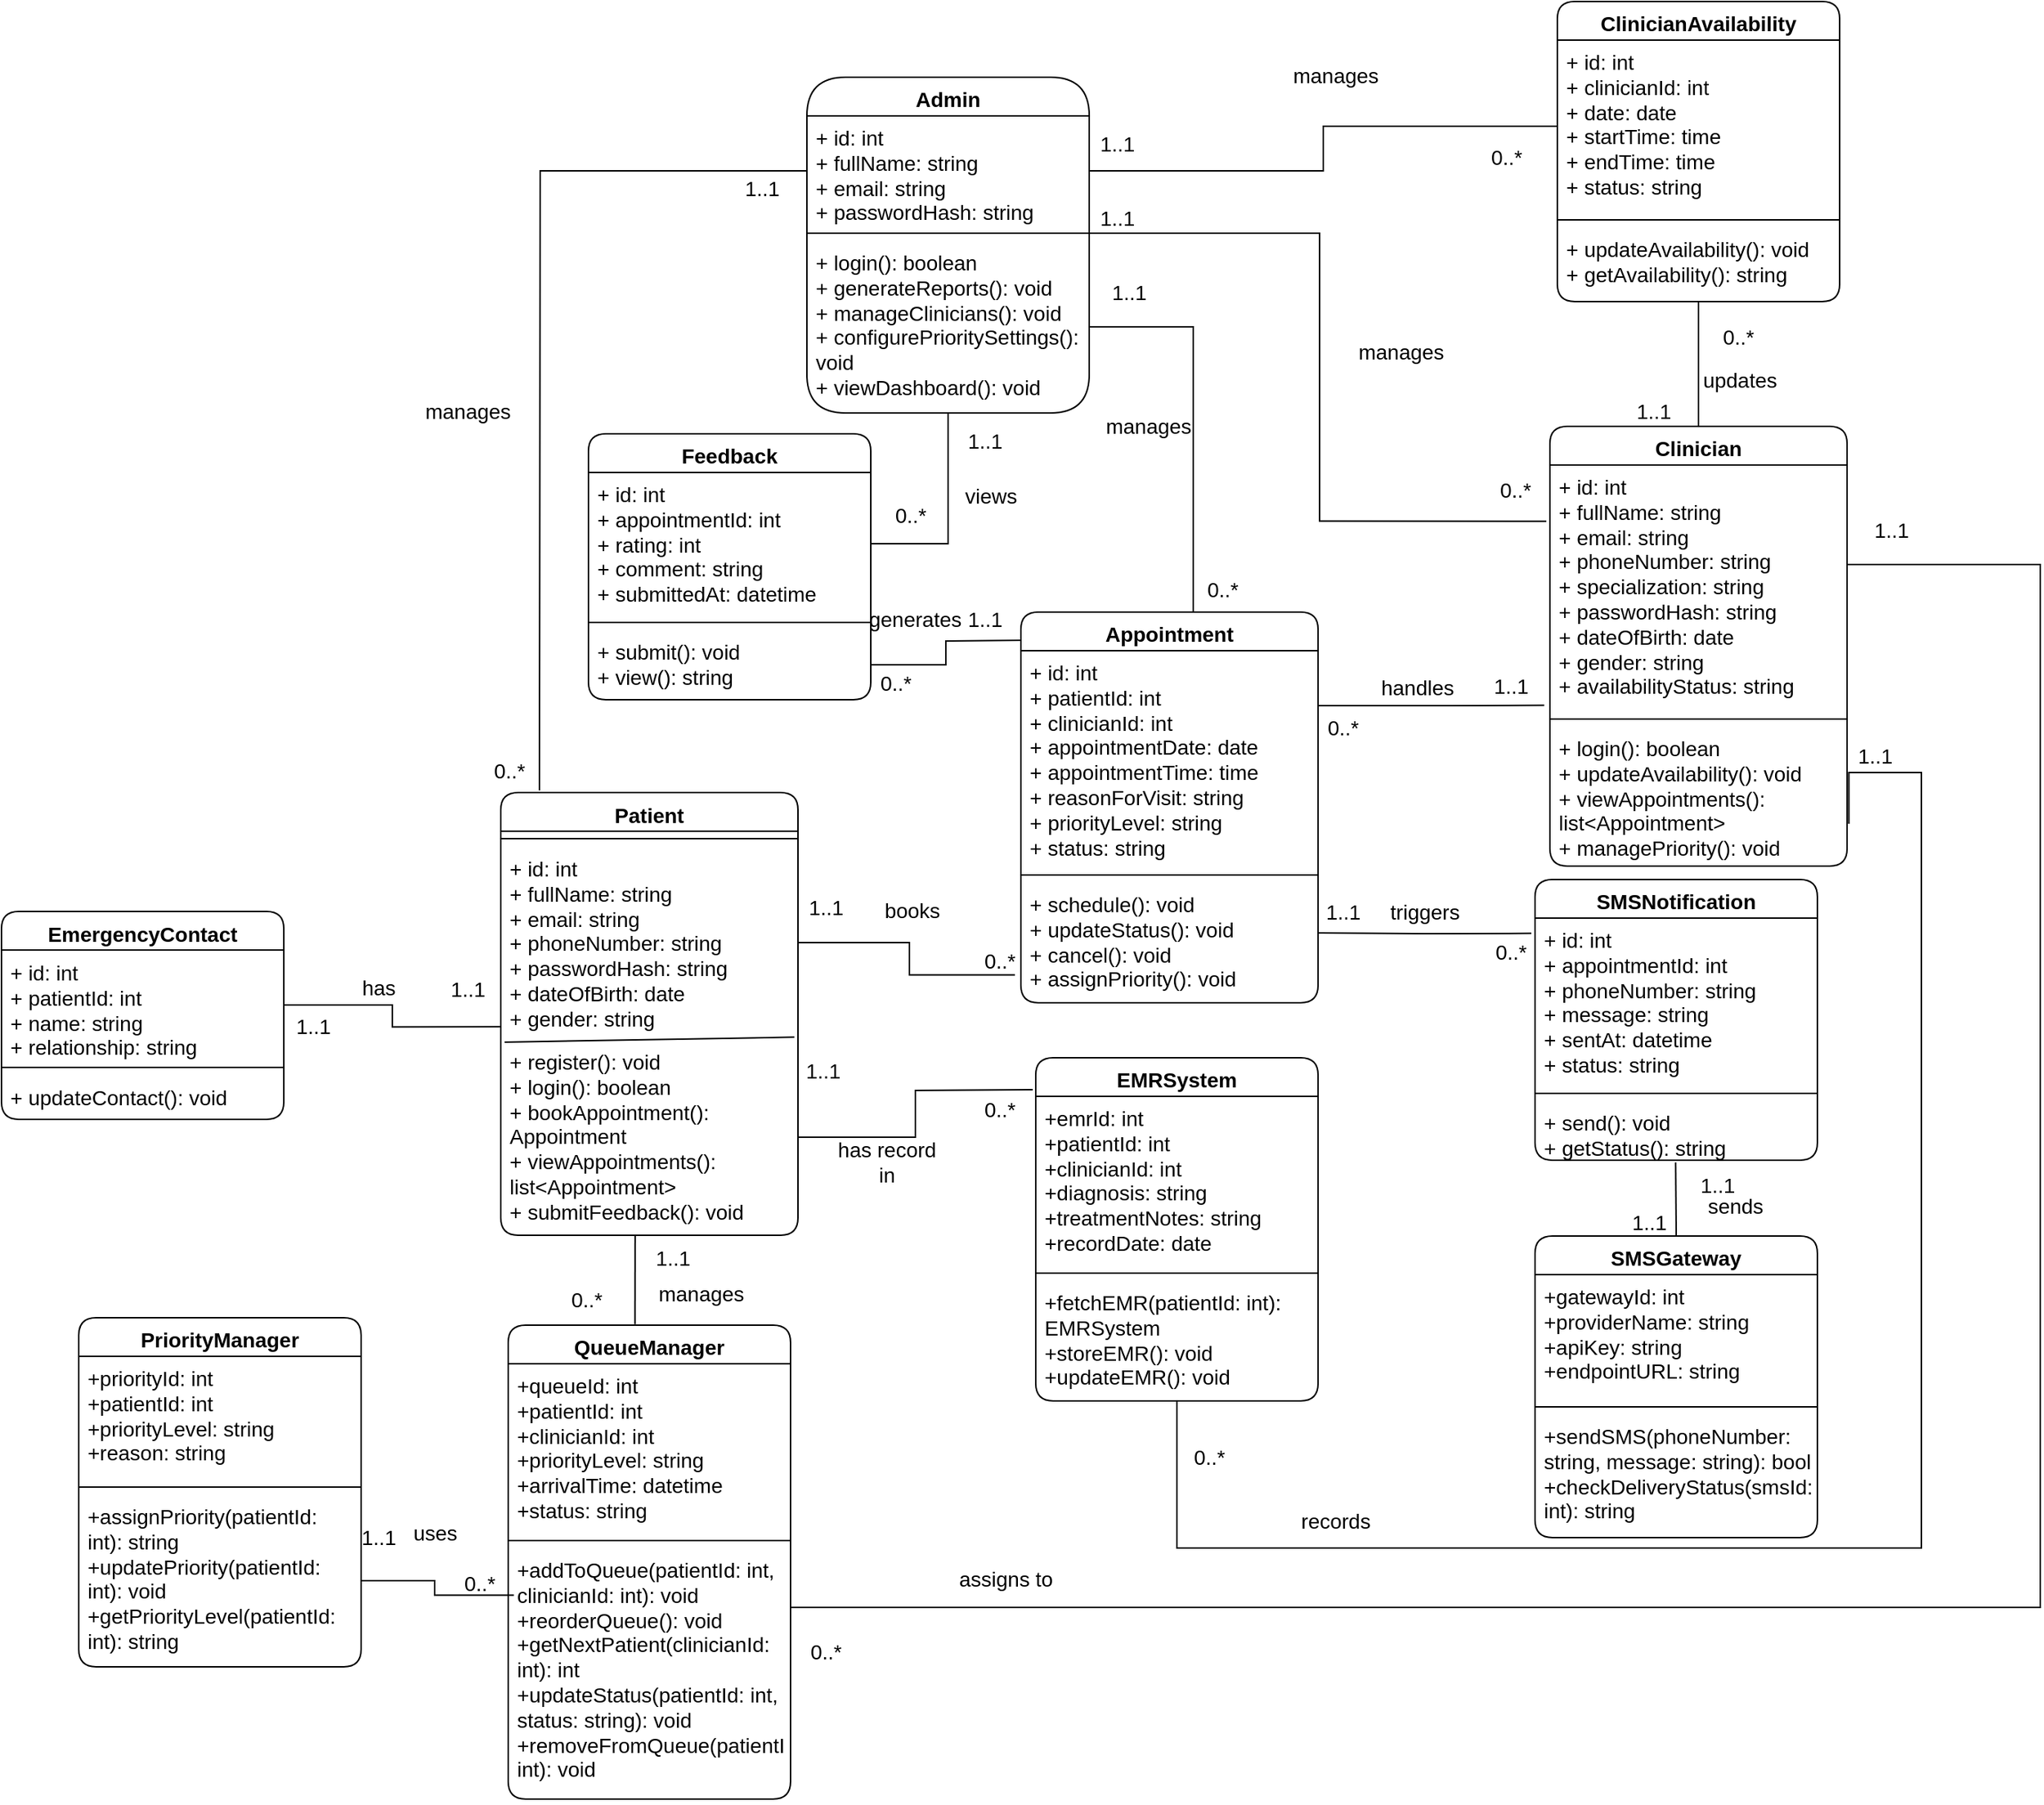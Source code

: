 <mxfile version="27.1.1">
  <diagram name="Page-1" id="0ZiabQJTvz2K3SaQm3QZ">
    <mxGraphModel dx="2594" dy="1195" grid="0" gridSize="10" guides="1" tooltips="1" connect="1" arrows="1" fold="1" page="0" pageScale="1" pageWidth="827" pageHeight="1169" math="0" shadow="0">
      <root>
        <mxCell id="0" />
        <mxCell id="1" parent="0" />
        <mxCell id="jcJibk5GAqYJENKgYw40-9" value="Patient" style="swimlane;fontStyle=1;align=center;verticalAlign=top;childLayout=stackLayout;horizontal=1;startSize=26;horizontalStack=0;resizeParent=1;resizeParentMax=0;resizeLast=0;collapsible=1;marginBottom=0;whiteSpace=wrap;html=1;rounded=1;shadow=0;glass=0;swimlaneLine=1;fontSize=14;" parent="1" vertex="1">
          <mxGeometry x="-36" y="551.5" width="200" height="298" as="geometry" />
        </mxCell>
        <mxCell id="jcJibk5GAqYJENKgYw40-11" value="" style="line;strokeWidth=1;fillColor=none;align=left;verticalAlign=middle;spacingTop=-1;spacingLeft=3;spacingRight=3;rotatable=0;labelPosition=right;points=[];portConstraint=eastwest;strokeColor=inherit;fontSize=14;" parent="jcJibk5GAqYJENKgYw40-9" vertex="1">
          <mxGeometry y="26" width="200" height="10" as="geometry" />
        </mxCell>
        <mxCell id="jcJibk5GAqYJENKgYw40-10" value="&lt;div&gt;+ id: int&lt;/div&gt;&lt;div&gt;+ fullName: string&lt;/div&gt;&lt;div&gt;+ email: string&lt;/div&gt;&lt;div&gt;+ phoneNumber: string&lt;/div&gt;&lt;div&gt;+ passwordHash: string&lt;/div&gt;&lt;div&gt;+ dateOfBirth: date&lt;/div&gt;&lt;div&gt;+ gender: string&lt;/div&gt;" style="text;strokeColor=none;fillColor=none;align=left;verticalAlign=top;spacingLeft=4;spacingRight=4;overflow=hidden;rotatable=0;points=[[0,0.5],[1,0.5]];portConstraint=eastwest;whiteSpace=wrap;html=1;fontSize=14;" parent="jcJibk5GAqYJENKgYw40-9" vertex="1">
          <mxGeometry y="36" width="200" height="130" as="geometry" />
        </mxCell>
        <mxCell id="jcJibk5GAqYJENKgYw40-12" value="&lt;div&gt;+ register(): void&lt;/div&gt;&lt;div&gt;+ login(): boolean&lt;/div&gt;&lt;div&gt;+ bookAppointment(): Appointment&lt;/div&gt;&lt;div&gt;+ viewAppointments(): list&amp;lt;Appointment&amp;gt;&lt;/div&gt;&lt;div&gt;+ submitFeedback(): void&lt;/div&gt;" style="text;strokeColor=none;fillColor=none;align=left;verticalAlign=top;spacingLeft=4;spacingRight=4;overflow=hidden;rotatable=0;points=[[0,0.5],[1,0.5]];portConstraint=eastwest;whiteSpace=wrap;html=1;fontSize=14;" parent="jcJibk5GAqYJENKgYw40-9" vertex="1">
          <mxGeometry y="166" width="200" height="132" as="geometry" />
        </mxCell>
        <mxCell id="jcJibk5GAqYJENKgYw40-70" value="" style="endArrow=none;html=1;rounded=0;exitX=0.013;exitY=0.015;exitDx=0;exitDy=0;exitPerimeter=0;entryX=0.988;entryY=-0.01;entryDx=0;entryDy=0;entryPerimeter=0;fontSize=14;" parent="jcJibk5GAqYJENKgYw40-9" source="jcJibk5GAqYJENKgYw40-12" target="jcJibk5GAqYJENKgYw40-12" edge="1">
          <mxGeometry width="50" height="50" relative="1" as="geometry">
            <mxPoint x="410" y="20" as="sourcePoint" />
            <mxPoint x="460" y="-30" as="targetPoint" />
          </mxGeometry>
        </mxCell>
        <mxCell id="jcJibk5GAqYJENKgYw40-13" value="Clinician" style="swimlane;fontStyle=1;align=center;verticalAlign=top;childLayout=stackLayout;horizontal=1;startSize=26;horizontalStack=0;resizeParent=1;resizeParentMax=0;resizeLast=0;collapsible=1;marginBottom=0;whiteSpace=wrap;html=1;rounded=1;shadow=0;glass=0;swimlaneLine=1;fontSize=14;" parent="1" vertex="1">
          <mxGeometry x="670" y="305" width="200" height="296" as="geometry" />
        </mxCell>
        <mxCell id="jcJibk5GAqYJENKgYw40-14" value="&lt;div&gt;+ id: int&lt;/div&gt;&lt;div&gt;+ fullName: string&lt;/div&gt;&lt;div&gt;+ email: string&lt;/div&gt;&lt;div&gt;+ phoneNumber: string&lt;/div&gt;&lt;div&gt;+ specialization: string&lt;/div&gt;&lt;div&gt;+ passwordHash: string&lt;/div&gt;&lt;div&gt;+ dateOfBirth: date&lt;/div&gt;&lt;div&gt;+ gender: string&lt;/div&gt;&lt;div&gt;+ availabilityStatus: string&lt;/div&gt;" style="text;strokeColor=none;fillColor=none;align=left;verticalAlign=top;spacingLeft=4;spacingRight=4;overflow=hidden;rotatable=0;points=[[0,0.5],[1,0.5]];portConstraint=eastwest;whiteSpace=wrap;html=1;fontSize=14;" parent="jcJibk5GAqYJENKgYw40-13" vertex="1">
          <mxGeometry y="26" width="200" height="166" as="geometry" />
        </mxCell>
        <mxCell id="jcJibk5GAqYJENKgYw40-15" value="" style="line;strokeWidth=1;fillColor=none;align=left;verticalAlign=middle;spacingTop=-1;spacingLeft=3;spacingRight=3;rotatable=0;labelPosition=right;points=[];portConstraint=eastwest;strokeColor=inherit;fontSize=14;" parent="jcJibk5GAqYJENKgYw40-13" vertex="1">
          <mxGeometry y="192" width="200" height="10" as="geometry" />
        </mxCell>
        <mxCell id="jcJibk5GAqYJENKgYw40-16" value="&lt;div&gt;+ login(): boolean&lt;/div&gt;&lt;div&gt;+ updateAvailability(): void&lt;/div&gt;&lt;div&gt;+ viewAppointments(): list&amp;lt;Appointment&amp;gt;&lt;/div&gt;&lt;div&gt;+ managePriority(): void&lt;/div&gt;" style="text;strokeColor=none;fillColor=none;align=left;verticalAlign=top;spacingLeft=4;spacingRight=4;overflow=hidden;rotatable=0;points=[[0,0.5],[1,0.5]];portConstraint=eastwest;whiteSpace=wrap;html=1;fontSize=14;" parent="jcJibk5GAqYJENKgYw40-13" vertex="1">
          <mxGeometry y="202" width="200" height="94" as="geometry" />
        </mxCell>
        <mxCell id="jcJibk5GAqYJENKgYw40-68" style="edgeStyle=orthogonalEdgeStyle;rounded=0;orthogonalLoop=1;jettySize=auto;html=1;entryX=1;entryY=0.5;entryDx=0;entryDy=0;endArrow=none;startFill=0;fontSize=14;" parent="1" source="jcJibk5GAqYJENKgYw40-17" target="jcJibk5GAqYJENKgYw40-30" edge="1">
          <mxGeometry relative="1" as="geometry" />
        </mxCell>
        <mxCell id="jcJibk5GAqYJENKgYw40-17" value="Admin" style="swimlane;fontStyle=1;align=center;verticalAlign=top;childLayout=stackLayout;horizontal=1;startSize=26;horizontalStack=0;resizeParent=1;resizeParentMax=0;resizeLast=0;collapsible=1;marginBottom=0;whiteSpace=wrap;html=1;rounded=1;shadow=0;glass=0;swimlaneLine=1;arcSize=42;fontSize=14;" parent="1" vertex="1">
          <mxGeometry x="170" y="70" width="190" height="226" as="geometry" />
        </mxCell>
        <mxCell id="7OoMHTbGnmrOk9cZV3Zu-38" style="edgeStyle=orthogonalEdgeStyle;rounded=0;orthogonalLoop=1;jettySize=auto;html=1;endArrow=none;startFill=0;fontSize=14;" parent="jcJibk5GAqYJENKgYw40-17" source="jcJibk5GAqYJENKgYw40-18" edge="1">
          <mxGeometry relative="1" as="geometry">
            <mxPoint x="-180" y="480" as="targetPoint" />
          </mxGeometry>
        </mxCell>
        <mxCell id="jcJibk5GAqYJENKgYw40-18" value="&lt;div&gt;+ id: int&lt;/div&gt;&lt;div&gt;+ fullName: string&lt;/div&gt;&lt;div&gt;+ email: string&lt;/div&gt;&lt;div&gt;+ passwordHash: string&lt;/div&gt;" style="text;strokeColor=none;fillColor=none;align=left;verticalAlign=top;spacingLeft=4;spacingRight=4;overflow=hidden;rotatable=0;points=[[0,0.5],[1,0.5]];portConstraint=eastwest;whiteSpace=wrap;html=1;fontSize=14;" parent="jcJibk5GAqYJENKgYw40-17" vertex="1">
          <mxGeometry y="26" width="190" height="74" as="geometry" />
        </mxCell>
        <mxCell id="jcJibk5GAqYJENKgYw40-19" value="" style="line;strokeWidth=1;fillColor=none;align=left;verticalAlign=middle;spacingTop=-1;spacingLeft=3;spacingRight=3;rotatable=0;labelPosition=right;points=[];portConstraint=eastwest;strokeColor=inherit;fontSize=14;" parent="jcJibk5GAqYJENKgYw40-17" vertex="1">
          <mxGeometry y="100" width="190" height="10" as="geometry" />
        </mxCell>
        <mxCell id="jcJibk5GAqYJENKgYw40-20" value="&lt;div&gt;+ login(): boolean&lt;/div&gt;&lt;div&gt;+ generateReports(): void&lt;/div&gt;&lt;div&gt;+ manageClinicians(): void&lt;/div&gt;&lt;div&gt;+ configurePrioritySettings(): void&lt;/div&gt;&lt;div&gt;+ viewDashboard(): void&lt;/div&gt;" style="text;strokeColor=none;fillColor=none;align=left;verticalAlign=top;spacingLeft=4;spacingRight=4;overflow=hidden;rotatable=0;points=[[0,0.5],[1,0.5]];portConstraint=eastwest;whiteSpace=wrap;html=1;fontSize=14;" parent="jcJibk5GAqYJENKgYw40-17" vertex="1">
          <mxGeometry y="110" width="190" height="116" as="geometry" />
        </mxCell>
        <mxCell id="jcJibk5GAqYJENKgYw40-21" value="Appointment" style="swimlane;fontStyle=1;align=center;verticalAlign=top;childLayout=stackLayout;horizontal=1;startSize=26;horizontalStack=0;resizeParent=1;resizeParentMax=0;resizeLast=0;collapsible=1;marginBottom=0;whiteSpace=wrap;html=1;rounded=1;shadow=0;glass=0;swimlaneLine=1;fontSize=14;" parent="1" vertex="1">
          <mxGeometry x="314" y="430" width="200" height="263" as="geometry" />
        </mxCell>
        <mxCell id="jcJibk5GAqYJENKgYw40-22" value="&lt;div&gt;+ id: int&lt;/div&gt;&lt;div&gt;+ patientId: int&lt;/div&gt;&lt;div&gt;+ clinicianId: int&lt;/div&gt;&lt;div&gt;+ appointmentDate: date&lt;/div&gt;&lt;div&gt;+ appointmentTime: time&lt;/div&gt;&lt;div&gt;+ reasonForVisit: string&lt;/div&gt;&lt;div&gt;+ priorityLevel: string&lt;/div&gt;&lt;div&gt;+ status: string&lt;/div&gt;" style="text;strokeColor=none;fillColor=none;align=left;verticalAlign=top;spacingLeft=4;spacingRight=4;overflow=hidden;rotatable=0;points=[[0,0.5],[1,0.5]];portConstraint=eastwest;whiteSpace=wrap;html=1;fontSize=14;" parent="jcJibk5GAqYJENKgYw40-21" vertex="1">
          <mxGeometry y="26" width="200" height="146" as="geometry" />
        </mxCell>
        <mxCell id="jcJibk5GAqYJENKgYw40-23" value="" style="line;strokeWidth=1;fillColor=none;align=left;verticalAlign=middle;spacingTop=-1;spacingLeft=3;spacingRight=3;rotatable=0;labelPosition=right;points=[];portConstraint=eastwest;strokeColor=inherit;fontSize=14;" parent="jcJibk5GAqYJENKgYw40-21" vertex="1">
          <mxGeometry y="172" width="200" height="10" as="geometry" />
        </mxCell>
        <mxCell id="jcJibk5GAqYJENKgYw40-24" value="&lt;div&gt;+ schedule(): void&lt;/div&gt;&lt;div&gt;+ updateStatus(): void&lt;/div&gt;&lt;div&gt;+ cancel(): void&lt;/div&gt;&lt;div&gt;+ assignPriority(): void&lt;/div&gt;" style="text;strokeColor=none;fillColor=none;align=left;verticalAlign=top;spacingLeft=4;spacingRight=4;overflow=hidden;rotatable=0;points=[[0,0.5],[1,0.5]];portConstraint=eastwest;whiteSpace=wrap;html=1;fontSize=14;" parent="jcJibk5GAqYJENKgYw40-21" vertex="1">
          <mxGeometry y="182" width="200" height="81" as="geometry" />
        </mxCell>
        <mxCell id="jcJibk5GAqYJENKgYw40-25" value="EmergencyContact" style="swimlane;fontStyle=1;align=center;verticalAlign=top;childLayout=stackLayout;horizontal=1;startSize=26;horizontalStack=0;resizeParent=1;resizeParentMax=0;resizeLast=0;collapsible=1;marginBottom=0;whiteSpace=wrap;html=1;rounded=1;shadow=0;glass=0;swimlaneLine=1;fontSize=14;" parent="1" vertex="1">
          <mxGeometry x="-372" y="631.5" width="190" height="140" as="geometry" />
        </mxCell>
        <mxCell id="jcJibk5GAqYJENKgYw40-26" value="&lt;div&gt;+ id: int&lt;/div&gt;&lt;div&gt;+ patientId: int&lt;/div&gt;&lt;div&gt;+ name: string&lt;/div&gt;&lt;div&gt;+ relationship: string&lt;/div&gt;&lt;div&gt;+ phoneNumber: string&lt;/div&gt;" style="text;strokeColor=none;fillColor=none;align=left;verticalAlign=top;spacingLeft=4;spacingRight=4;overflow=hidden;rotatable=0;points=[[0,0.5],[1,0.5]];portConstraint=eastwest;whiteSpace=wrap;html=1;fontSize=14;" parent="jcJibk5GAqYJENKgYw40-25" vertex="1">
          <mxGeometry y="26" width="190" height="74" as="geometry" />
        </mxCell>
        <mxCell id="jcJibk5GAqYJENKgYw40-27" value="" style="line;strokeWidth=1;fillColor=none;align=left;verticalAlign=middle;spacingTop=-1;spacingLeft=3;spacingRight=3;rotatable=0;labelPosition=right;points=[];portConstraint=eastwest;strokeColor=inherit;fontSize=14;" parent="jcJibk5GAqYJENKgYw40-25" vertex="1">
          <mxGeometry y="100" width="190" height="10" as="geometry" />
        </mxCell>
        <mxCell id="jcJibk5GAqYJENKgYw40-28" value="&lt;div&gt;+ updateContact(): void&lt;/div&gt;&lt;div&gt;&lt;br&gt;&lt;/div&gt;" style="text;strokeColor=none;fillColor=none;align=left;verticalAlign=top;spacingLeft=4;spacingRight=4;overflow=hidden;rotatable=0;points=[[0,0.5],[1,0.5]];portConstraint=eastwest;whiteSpace=wrap;html=1;fontSize=14;" parent="jcJibk5GAqYJENKgYw40-25" vertex="1">
          <mxGeometry y="110" width="190" height="30" as="geometry" />
        </mxCell>
        <mxCell id="jcJibk5GAqYJENKgYw40-29" value="Feedback" style="swimlane;fontStyle=1;align=center;verticalAlign=top;childLayout=stackLayout;horizontal=1;startSize=26;horizontalStack=0;resizeParent=1;resizeParentMax=0;resizeLast=0;collapsible=1;marginBottom=0;whiteSpace=wrap;html=1;rounded=1;shadow=0;glass=0;swimlaneLine=1;fontSize=14;" parent="1" vertex="1">
          <mxGeometry x="23" y="310" width="190" height="179" as="geometry" />
        </mxCell>
        <mxCell id="jcJibk5GAqYJENKgYw40-30" value="&lt;div&gt;+ id: int&lt;/div&gt;&lt;div&gt;+ appointmentId: int&lt;/div&gt;&lt;div&gt;+ rating: int&lt;/div&gt;&lt;div&gt;+ comment: string&lt;/div&gt;&lt;div&gt;+ submittedAt: datetime&lt;/div&gt;" style="text;strokeColor=none;fillColor=none;align=left;verticalAlign=top;spacingLeft=4;spacingRight=4;overflow=hidden;rotatable=0;points=[[0,0.5],[1,0.5]];portConstraint=eastwest;whiteSpace=wrap;html=1;fontSize=14;" parent="jcJibk5GAqYJENKgYw40-29" vertex="1">
          <mxGeometry y="26" width="190" height="96" as="geometry" />
        </mxCell>
        <mxCell id="jcJibk5GAqYJENKgYw40-31" value="" style="line;strokeWidth=1;fillColor=none;align=left;verticalAlign=middle;spacingTop=-1;spacingLeft=3;spacingRight=3;rotatable=0;labelPosition=right;points=[];portConstraint=eastwest;strokeColor=inherit;fontSize=14;" parent="jcJibk5GAqYJENKgYw40-29" vertex="1">
          <mxGeometry y="122" width="190" height="10" as="geometry" />
        </mxCell>
        <mxCell id="jcJibk5GAqYJENKgYw40-32" value="&lt;div&gt;+ submit(): void&lt;/div&gt;&lt;div&gt;+ view(): string&lt;/div&gt;" style="text;strokeColor=none;fillColor=none;align=left;verticalAlign=top;spacingLeft=4;spacingRight=4;overflow=hidden;rotatable=0;points=[[0,0.5],[1,0.5]];portConstraint=eastwest;whiteSpace=wrap;html=1;fontSize=14;" parent="jcJibk5GAqYJENKgYw40-29" vertex="1">
          <mxGeometry y="132" width="190" height="47" as="geometry" />
        </mxCell>
        <mxCell id="jcJibk5GAqYJENKgYw40-66" style="edgeStyle=orthogonalEdgeStyle;rounded=0;orthogonalLoop=1;jettySize=auto;html=1;entryX=0.5;entryY=0;entryDx=0;entryDy=0;endArrow=none;startFill=0;fontSize=14;" parent="1" source="jcJibk5GAqYJENKgYw40-33" target="jcJibk5GAqYJENKgYw40-13" edge="1">
          <mxGeometry relative="1" as="geometry" />
        </mxCell>
        <mxCell id="jcJibk5GAqYJENKgYw40-33" value="ClinicianAvailability" style="swimlane;fontStyle=1;align=center;verticalAlign=top;childLayout=stackLayout;horizontal=1;startSize=26;horizontalStack=0;resizeParent=1;resizeParentMax=0;resizeLast=0;collapsible=1;marginBottom=0;whiteSpace=wrap;html=1;rounded=1;shadow=0;glass=0;swimlaneLine=1;fontSize=14;" parent="1" vertex="1">
          <mxGeometry x="675" y="19" width="190" height="202" as="geometry" />
        </mxCell>
        <mxCell id="jcJibk5GAqYJENKgYw40-34" value="&lt;div&gt;+ id: int&lt;/div&gt;&lt;div&gt;+ clinicianId: int&lt;/div&gt;&lt;div&gt;+ date: date&lt;/div&gt;&lt;div&gt;+ startTime: time&lt;/div&gt;&lt;div&gt;+ endTime: time&lt;/div&gt;&lt;div&gt;+ status: string&lt;/div&gt;" style="text;strokeColor=none;fillColor=none;align=left;verticalAlign=top;spacingLeft=4;spacingRight=4;overflow=hidden;rotatable=0;points=[[0,0.5],[1,0.5]];portConstraint=eastwest;whiteSpace=wrap;html=1;fontSize=14;" parent="jcJibk5GAqYJENKgYw40-33" vertex="1">
          <mxGeometry y="26" width="190" height="116" as="geometry" />
        </mxCell>
        <mxCell id="jcJibk5GAqYJENKgYw40-35" value="" style="line;strokeWidth=1;fillColor=none;align=left;verticalAlign=middle;spacingTop=-1;spacingLeft=3;spacingRight=3;rotatable=0;labelPosition=right;points=[];portConstraint=eastwest;strokeColor=inherit;fontSize=14;" parent="jcJibk5GAqYJENKgYw40-33" vertex="1">
          <mxGeometry y="142" width="190" height="10" as="geometry" />
        </mxCell>
        <mxCell id="jcJibk5GAqYJENKgYw40-36" value="&lt;div&gt;+ updateAvailability(): void&lt;/div&gt;&lt;div&gt;+ getAvailability(): string&lt;/div&gt;" style="text;strokeColor=none;fillColor=none;align=left;verticalAlign=top;spacingLeft=4;spacingRight=4;overflow=hidden;rotatable=0;points=[[0,0.5],[1,0.5]];portConstraint=eastwest;whiteSpace=wrap;html=1;fontSize=14;" parent="jcJibk5GAqYJENKgYw40-33" vertex="1">
          <mxGeometry y="152" width="190" height="50" as="geometry" />
        </mxCell>
        <mxCell id="jcJibk5GAqYJENKgYw40-37" value="SMSNotification" style="swimlane;fontStyle=1;align=center;verticalAlign=top;childLayout=stackLayout;horizontal=1;startSize=26;horizontalStack=0;resizeParent=1;resizeParentMax=0;resizeLast=0;collapsible=1;marginBottom=0;whiteSpace=wrap;html=1;rounded=1;shadow=0;glass=0;swimlaneLine=1;fontSize=14;" parent="1" vertex="1">
          <mxGeometry x="660" y="610" width="190" height="189" as="geometry" />
        </mxCell>
        <mxCell id="jcJibk5GAqYJENKgYw40-38" value="&lt;div&gt;+ id: int&lt;/div&gt;&lt;div&gt;+ appointmentId: int&lt;/div&gt;&lt;div&gt;+ phoneNumber: string&lt;/div&gt;&lt;div&gt;+ message: string&lt;/div&gt;&lt;div&gt;+ sentAt: datetime&lt;/div&gt;&lt;div&gt;+ status: string&lt;/div&gt;" style="text;strokeColor=none;fillColor=none;align=left;verticalAlign=top;spacingLeft=4;spacingRight=4;overflow=hidden;rotatable=0;points=[[0,0.5],[1,0.5]];portConstraint=eastwest;whiteSpace=wrap;html=1;fontSize=14;" parent="jcJibk5GAqYJENKgYw40-37" vertex="1">
          <mxGeometry y="26" width="190" height="113" as="geometry" />
        </mxCell>
        <mxCell id="jcJibk5GAqYJENKgYw40-39" value="" style="line;strokeWidth=1;fillColor=none;align=left;verticalAlign=middle;spacingTop=-1;spacingLeft=3;spacingRight=3;rotatable=0;labelPosition=right;points=[];portConstraint=eastwest;strokeColor=inherit;fontSize=14;" parent="jcJibk5GAqYJENKgYw40-37" vertex="1">
          <mxGeometry y="139" width="190" height="10" as="geometry" />
        </mxCell>
        <mxCell id="jcJibk5GAqYJENKgYw40-40" value="&lt;div&gt;+ send(): void&lt;/div&gt;&lt;div&gt;+ getStatus(): string&lt;/div&gt;" style="text;strokeColor=none;fillColor=none;align=left;verticalAlign=top;spacingLeft=4;spacingRight=4;overflow=hidden;rotatable=0;points=[[0,0.5],[1,0.5]];portConstraint=eastwest;whiteSpace=wrap;html=1;fontSize=14;" parent="jcJibk5GAqYJENKgYw40-37" vertex="1">
          <mxGeometry y="149" width="190" height="40" as="geometry" />
        </mxCell>
        <mxCell id="jcJibk5GAqYJENKgYw40-48" style="edgeStyle=orthogonalEdgeStyle;rounded=0;orthogonalLoop=1;jettySize=auto;html=1;entryX=0;entryY=0.936;entryDx=0;entryDy=0;entryPerimeter=0;endArrow=none;startFill=0;fontSize=14;" parent="1" source="jcJibk5GAqYJENKgYw40-26" target="jcJibk5GAqYJENKgYw40-10" edge="1">
          <mxGeometry relative="1" as="geometry" />
        </mxCell>
        <mxCell id="jcJibk5GAqYJENKgYw40-56" style="edgeStyle=orthogonalEdgeStyle;rounded=0;orthogonalLoop=1;jettySize=auto;html=1;entryX=-0.02;entryY=0.768;entryDx=0;entryDy=0;entryPerimeter=0;endArrow=none;startFill=0;fontSize=14;" parent="1" source="jcJibk5GAqYJENKgYw40-10" target="jcJibk5GAqYJENKgYw40-24" edge="1">
          <mxGeometry relative="1" as="geometry" />
        </mxCell>
        <mxCell id="jcJibk5GAqYJENKgYw40-60" style="edgeStyle=orthogonalEdgeStyle;rounded=0;orthogonalLoop=1;jettySize=auto;html=1;exitX=1;exitY=0.5;exitDx=0;exitDy=0;entryX=-0.013;entryY=0.09;entryDx=0;entryDy=0;entryPerimeter=0;endArrow=none;startFill=0;fontSize=14;" parent="1" edge="1">
          <mxGeometry relative="1" as="geometry">
            <mxPoint x="514" y="646.0" as="sourcePoint" />
            <mxPoint x="657.53" y="646.3" as="targetPoint" />
          </mxGeometry>
        </mxCell>
        <mxCell id="jcJibk5GAqYJENKgYw40-64" style="edgeStyle=orthogonalEdgeStyle;rounded=0;orthogonalLoop=1;jettySize=auto;html=1;exitX=1;exitY=0.5;exitDx=0;exitDy=0;entryX=-0.019;entryY=0.278;entryDx=0;entryDy=0;entryPerimeter=0;endArrow=none;startFill=0;fontSize=14;" parent="1" edge="1">
          <mxGeometry relative="1" as="geometry">
            <mxPoint x="514" y="493" as="sourcePoint" />
            <mxPoint x="666.2" y="492.8" as="targetPoint" />
            <Array as="points">
              <mxPoint x="600" y="493" />
              <mxPoint x="600" y="493" />
            </Array>
          </mxGeometry>
        </mxCell>
        <mxCell id="jcJibk5GAqYJENKgYw40-67" style="edgeStyle=orthogonalEdgeStyle;rounded=0;orthogonalLoop=1;jettySize=auto;html=1;entryX=0;entryY=0.5;entryDx=0;entryDy=0;endArrow=none;startFill=0;fontSize=14;" parent="1" source="jcJibk5GAqYJENKgYw40-18" target="jcJibk5GAqYJENKgYw40-34" edge="1">
          <mxGeometry relative="1" as="geometry" />
        </mxCell>
        <mxCell id="jcJibk5GAqYJENKgYw40-69" style="edgeStyle=orthogonalEdgeStyle;rounded=0;orthogonalLoop=1;jettySize=auto;html=1;entryX=0.58;entryY=0;entryDx=0;entryDy=0;entryPerimeter=0;endArrow=none;startFill=0;fontSize=14;" parent="1" source="jcJibk5GAqYJENKgYw40-20" target="jcJibk5GAqYJENKgYw40-21" edge="1">
          <mxGeometry relative="1" as="geometry" />
        </mxCell>
        <mxCell id="jcJibk5GAqYJENKgYw40-72" value="0..*" style="text;strokeColor=none;align=center;fillColor=none;html=1;verticalAlign=middle;whiteSpace=wrap;rounded=0;fontSize=14;" parent="1" vertex="1">
          <mxGeometry x="270" y="650" width="60" height="30" as="geometry" />
        </mxCell>
        <mxCell id="jcJibk5GAqYJENKgYw40-73" value="1..1" style="text;strokeColor=none;align=center;fillColor=none;html=1;verticalAlign=middle;whiteSpace=wrap;rounded=0;fontSize=14;" parent="1" vertex="1">
          <mxGeometry x="614" y="465" width="60" height="30" as="geometry" />
        </mxCell>
        <mxCell id="jcJibk5GAqYJENKgYw40-74" value="0..*" style="text;strokeColor=none;align=center;fillColor=none;html=1;verticalAlign=middle;whiteSpace=wrap;rounded=0;fontSize=14;" parent="1" vertex="1">
          <mxGeometry x="501" y="493" width="60" height="30" as="geometry" />
        </mxCell>
        <mxCell id="jcJibk5GAqYJENKgYw40-76" value="1..1" style="text;strokeColor=none;align=center;fillColor=none;html=1;verticalAlign=middle;whiteSpace=wrap;rounded=0;fontSize=14;" parent="1" vertex="1">
          <mxGeometry x="-88" y="668.5" width="60" height="30" as="geometry" />
        </mxCell>
        <mxCell id="jcJibk5GAqYJENKgYw40-79" style="edgeStyle=orthogonalEdgeStyle;rounded=0;orthogonalLoop=1;jettySize=auto;html=1;endArrow=none;startFill=0;exitX=1;exitY=0.5;exitDx=0;exitDy=0;fontSize=14;" parent="1" source="jcJibk5GAqYJENKgYw40-32" edge="1">
          <mxGeometry relative="1" as="geometry">
            <mxPoint x="230" y="449" as="sourcePoint" />
            <mxPoint x="314" y="449" as="targetPoint" />
          </mxGeometry>
        </mxCell>
        <mxCell id="jcJibk5GAqYJENKgYw40-80" value="1..1" style="text;strokeColor=none;align=center;fillColor=none;html=1;verticalAlign=middle;whiteSpace=wrap;rounded=0;fontSize=14;" parent="1" vertex="1">
          <mxGeometry x="260" y="420" width="60" height="30" as="geometry" />
        </mxCell>
        <mxCell id="jcJibk5GAqYJENKgYw40-81" value="0..*" style="text;strokeColor=none;align=center;fillColor=none;html=1;verticalAlign=middle;whiteSpace=wrap;rounded=0;fontSize=14;" parent="1" vertex="1">
          <mxGeometry x="200" y="463" width="60" height="30" as="geometry" />
        </mxCell>
        <mxCell id="jcJibk5GAqYJENKgYw40-82" value="1..1" style="text;strokeColor=none;align=center;fillColor=none;html=1;verticalAlign=middle;whiteSpace=wrap;rounded=0;fontSize=14;" parent="1" vertex="1">
          <mxGeometry x="501" y="617" width="60" height="30" as="geometry" />
        </mxCell>
        <mxCell id="jcJibk5GAqYJENKgYw40-83" value="0..*" style="text;strokeColor=none;align=center;fillColor=none;html=1;verticalAlign=middle;whiteSpace=wrap;rounded=0;fontSize=14;" parent="1" vertex="1">
          <mxGeometry x="614" y="644" width="60" height="30" as="geometry" />
        </mxCell>
        <mxCell id="jcJibk5GAqYJENKgYw40-85" style="edgeStyle=orthogonalEdgeStyle;rounded=0;orthogonalLoop=1;jettySize=auto;html=1;entryX=-0.012;entryY=0.228;entryDx=0;entryDy=0;entryPerimeter=0;endArrow=none;startFill=0;fontSize=14;" parent="1" source="jcJibk5GAqYJENKgYw40-19" target="jcJibk5GAqYJENKgYw40-14" edge="1">
          <mxGeometry relative="1" as="geometry" />
        </mxCell>
        <mxCell id="jcJibk5GAqYJENKgYw40-86" value="0..*" style="text;strokeColor=none;align=center;fillColor=none;html=1;verticalAlign=middle;whiteSpace=wrap;rounded=0;fontSize=14;" parent="1" vertex="1">
          <mxGeometry x="617" y="333" width="60" height="30" as="geometry" />
        </mxCell>
        <mxCell id="jcJibk5GAqYJENKgYw40-88" value="1..1" style="text;strokeColor=none;align=center;fillColor=none;html=1;verticalAlign=middle;whiteSpace=wrap;rounded=0;fontSize=14;" parent="1" vertex="1">
          <mxGeometry x="349" y="150" width="60" height="30" as="geometry" />
        </mxCell>
        <mxCell id="jcJibk5GAqYJENKgYw40-89" value="books" style="text;strokeColor=none;align=center;fillColor=none;html=1;verticalAlign=middle;whiteSpace=wrap;rounded=0;fontSize=14;" parent="1" vertex="1">
          <mxGeometry x="211" y="616" width="60" height="30" as="geometry" />
        </mxCell>
        <mxCell id="jcJibk5GAqYJENKgYw40-90" value="handles" style="text;strokeColor=none;align=center;fillColor=none;html=1;verticalAlign=middle;whiteSpace=wrap;rounded=0;fontSize=14;" parent="1" vertex="1">
          <mxGeometry x="551" y="466" width="60" height="30" as="geometry" />
        </mxCell>
        <mxCell id="jcJibk5GAqYJENKgYw40-92" value="has" style="text;strokeColor=none;align=center;fillColor=none;html=1;verticalAlign=middle;whiteSpace=wrap;rounded=0;fontSize=14;" parent="1" vertex="1">
          <mxGeometry x="-148" y="667.5" width="60" height="30" as="geometry" />
        </mxCell>
        <mxCell id="jcJibk5GAqYJENKgYw40-93" value="generates" style="text;strokeColor=none;align=center;fillColor=none;html=1;verticalAlign=middle;whiteSpace=wrap;rounded=0;fontSize=14;" parent="1" vertex="1">
          <mxGeometry x="213" y="420" width="60" height="30" as="geometry" />
        </mxCell>
        <mxCell id="jcJibk5GAqYJENKgYw40-94" value="updates" style="text;strokeColor=none;align=center;fillColor=none;html=1;verticalAlign=middle;whiteSpace=wrap;rounded=0;fontSize=14;" parent="1" vertex="1">
          <mxGeometry x="768" y="259" width="60" height="30" as="geometry" />
        </mxCell>
        <mxCell id="jcJibk5GAqYJENKgYw40-95" value="triggers" style="text;strokeColor=none;align=center;fillColor=none;html=1;verticalAlign=middle;whiteSpace=wrap;rounded=0;fontSize=14;" parent="1" vertex="1">
          <mxGeometry x="556" y="617" width="60" height="30" as="geometry" />
        </mxCell>
        <mxCell id="jcJibk5GAqYJENKgYw40-96" value="manages" style="text;strokeColor=none;align=center;fillColor=none;html=1;verticalAlign=middle;whiteSpace=wrap;rounded=0;fontSize=14;" parent="1" vertex="1">
          <mxGeometry x="540" y="240" width="60" height="30" as="geometry" />
        </mxCell>
        <mxCell id="jcJibk5GAqYJENKgYw40-97" value="manages" style="text;strokeColor=none;align=center;fillColor=none;html=1;verticalAlign=middle;whiteSpace=wrap;rounded=0;fontSize=14;" parent="1" vertex="1">
          <mxGeometry x="-88" y="280" width="60" height="30" as="geometry" />
        </mxCell>
        <mxCell id="jcJibk5GAqYJENKgYw40-98" value="1..1" style="text;strokeColor=none;align=center;fillColor=none;html=1;verticalAlign=middle;whiteSpace=wrap;rounded=0;fontSize=14;" parent="1" vertex="1">
          <mxGeometry x="710" y="280" width="60" height="30" as="geometry" />
        </mxCell>
        <mxCell id="jcJibk5GAqYJENKgYw40-99" value="0..*" style="text;strokeColor=none;align=center;fillColor=none;html=1;verticalAlign=middle;whiteSpace=wrap;rounded=0;fontSize=14;" parent="1" vertex="1">
          <mxGeometry x="767" y="230" width="60" height="30" as="geometry" />
        </mxCell>
        <mxCell id="jcJibk5GAqYJENKgYw40-100" value="1..1" style="text;strokeColor=none;align=center;fillColor=none;html=1;verticalAlign=middle;whiteSpace=wrap;rounded=0;fontSize=14;" parent="1" vertex="1">
          <mxGeometry x="357" y="200" width="60" height="30" as="geometry" />
        </mxCell>
        <mxCell id="jcJibk5GAqYJENKgYw40-101" value="0..*" style="text;strokeColor=none;align=center;fillColor=none;html=1;verticalAlign=middle;whiteSpace=wrap;rounded=0;fontSize=14;" parent="1" vertex="1">
          <mxGeometry x="420" y="400" width="60" height="30" as="geometry" />
        </mxCell>
        <mxCell id="jcJibk5GAqYJENKgYw40-102" value="1..1" style="text;strokeColor=none;align=center;fillColor=none;html=1;verticalAlign=middle;whiteSpace=wrap;rounded=0;fontSize=14;" parent="1" vertex="1">
          <mxGeometry x="260" y="300" width="60" height="30" as="geometry" />
        </mxCell>
        <mxCell id="jcJibk5GAqYJENKgYw40-103" value="0..*" style="text;strokeColor=none;align=center;fillColor=none;html=1;verticalAlign=middle;whiteSpace=wrap;rounded=0;fontSize=14;" parent="1" vertex="1">
          <mxGeometry x="210" y="350" width="60" height="30" as="geometry" />
        </mxCell>
        <mxCell id="jcJibk5GAqYJENKgYw40-104" value="0..*" style="text;strokeColor=none;align=center;fillColor=none;html=1;verticalAlign=middle;whiteSpace=wrap;rounded=0;fontSize=14;" parent="1" vertex="1">
          <mxGeometry x="-60" y="521.5" width="60" height="30" as="geometry" />
        </mxCell>
        <mxCell id="jcJibk5GAqYJENKgYw40-105" value="1..1" style="text;strokeColor=none;align=center;fillColor=none;html=1;verticalAlign=middle;whiteSpace=wrap;rounded=0;fontSize=14;" parent="1" vertex="1">
          <mxGeometry x="110" y="130" width="60" height="30" as="geometry" />
        </mxCell>
        <mxCell id="jcJibk5GAqYJENKgYw40-106" value="1..1" style="text;strokeColor=none;align=center;fillColor=none;html=1;verticalAlign=middle;whiteSpace=wrap;rounded=0;fontSize=14;" parent="1" vertex="1">
          <mxGeometry x="349" y="100" width="60" height="30" as="geometry" />
        </mxCell>
        <mxCell id="jcJibk5GAqYJENKgYw40-107" value="0..*" style="text;strokeColor=none;align=center;fillColor=none;html=1;verticalAlign=middle;whiteSpace=wrap;rounded=0;fontSize=14;" parent="1" vertex="1">
          <mxGeometry x="611" y="109" width="60" height="30" as="geometry" />
        </mxCell>
        <mxCell id="jcJibk5GAqYJENKgYw40-108" value="manages" style="text;strokeColor=none;align=center;fillColor=none;html=1;verticalAlign=middle;whiteSpace=wrap;rounded=0;fontSize=14;" parent="1" vertex="1">
          <mxGeometry x="496" y="54" width="60" height="30" as="geometry" />
        </mxCell>
        <mxCell id="jcJibk5GAqYJENKgYw40-109" value="views" style="text;strokeColor=none;align=center;fillColor=none;html=1;verticalAlign=middle;whiteSpace=wrap;rounded=0;fontSize=14;" parent="1" vertex="1">
          <mxGeometry x="264" y="337" width="60" height="30" as="geometry" />
        </mxCell>
        <mxCell id="jcJibk5GAqYJENKgYw40-110" value="manages" style="text;strokeColor=none;align=center;fillColor=none;html=1;verticalAlign=middle;whiteSpace=wrap;rounded=0;fontSize=14;" parent="1" vertex="1">
          <mxGeometry x="370" y="290" width="60" height="30" as="geometry" />
        </mxCell>
        <mxCell id="7OoMHTbGnmrOk9cZV3Zu-1" value="EMRSystem" style="swimlane;fontStyle=1;align=center;verticalAlign=top;childLayout=stackLayout;horizontal=1;startSize=26;horizontalStack=0;resizeParent=1;resizeParentMax=0;resizeLast=0;collapsible=1;marginBottom=0;whiteSpace=wrap;html=1;rounded=1;shadow=0;glass=0;swimlaneLine=1;fontSize=14;" parent="1" vertex="1">
          <mxGeometry x="324" y="730" width="190" height="231" as="geometry" />
        </mxCell>
        <mxCell id="7OoMHTbGnmrOk9cZV3Zu-2" value="&lt;div&gt;+emrId: int&lt;/div&gt;&lt;div&gt;+patientId: int&lt;/div&gt;&lt;div&gt;+clinicianId: int&lt;/div&gt;&lt;div&gt;+diagnosis: string&lt;/div&gt;&lt;div&gt;+treatmentNotes: string&lt;/div&gt;&lt;div&gt;+recordDate: date&lt;/div&gt;" style="text;strokeColor=none;fillColor=none;align=left;verticalAlign=top;spacingLeft=4;spacingRight=4;overflow=hidden;rotatable=0;points=[[0,0.5],[1,0.5]];portConstraint=eastwest;whiteSpace=wrap;html=1;fontSize=14;" parent="7OoMHTbGnmrOk9cZV3Zu-1" vertex="1">
          <mxGeometry y="26" width="190" height="114" as="geometry" />
        </mxCell>
        <mxCell id="7OoMHTbGnmrOk9cZV3Zu-3" value="" style="line;strokeWidth=1;fillColor=none;align=left;verticalAlign=middle;spacingTop=-1;spacingLeft=3;spacingRight=3;rotatable=0;labelPosition=right;points=[];portConstraint=eastwest;strokeColor=inherit;fontSize=14;" parent="7OoMHTbGnmrOk9cZV3Zu-1" vertex="1">
          <mxGeometry y="140" width="190" height="10" as="geometry" />
        </mxCell>
        <mxCell id="7OoMHTbGnmrOk9cZV3Zu-4" value="&lt;div&gt;+fetchEMR(patientId: int): EMRSystem&lt;/div&gt;&lt;div&gt;+storeEMR(): void&lt;/div&gt;&lt;div&gt;+updateEMR(): void&lt;/div&gt;" style="text;strokeColor=none;fillColor=none;align=left;verticalAlign=top;spacingLeft=4;spacingRight=4;overflow=hidden;rotatable=0;points=[[0,0.5],[1,0.5]];portConstraint=eastwest;whiteSpace=wrap;html=1;fontSize=14;" parent="7OoMHTbGnmrOk9cZV3Zu-1" vertex="1">
          <mxGeometry y="150" width="190" height="81" as="geometry" />
        </mxCell>
        <mxCell id="7OoMHTbGnmrOk9cZV3Zu-5" value="SMSGateway" style="swimlane;fontStyle=1;align=center;verticalAlign=top;childLayout=stackLayout;horizontal=1;startSize=26;horizontalStack=0;resizeParent=1;resizeParentMax=0;resizeLast=0;collapsible=1;marginBottom=0;whiteSpace=wrap;html=1;rounded=1;shadow=0;glass=0;swimlaneLine=1;fontSize=14;" parent="1" vertex="1">
          <mxGeometry x="660" y="850" width="190" height="203" as="geometry" />
        </mxCell>
        <mxCell id="7OoMHTbGnmrOk9cZV3Zu-6" value="&lt;div&gt;+gatewayId: int&lt;/div&gt;&lt;div&gt;+providerName: string&lt;/div&gt;&lt;div&gt;+apiKey: string&lt;/div&gt;&lt;div&gt;+endpointURL: string&lt;/div&gt;" style="text;strokeColor=none;fillColor=none;align=left;verticalAlign=top;spacingLeft=4;spacingRight=4;overflow=hidden;rotatable=0;points=[[0,0.5],[1,0.5]];portConstraint=eastwest;whiteSpace=wrap;html=1;fontSize=14;" parent="7OoMHTbGnmrOk9cZV3Zu-5" vertex="1">
          <mxGeometry y="26" width="190" height="84" as="geometry" />
        </mxCell>
        <mxCell id="7OoMHTbGnmrOk9cZV3Zu-7" value="" style="line;strokeWidth=1;fillColor=none;align=left;verticalAlign=middle;spacingTop=-1;spacingLeft=3;spacingRight=3;rotatable=0;labelPosition=right;points=[];portConstraint=eastwest;strokeColor=inherit;fontSize=14;" parent="7OoMHTbGnmrOk9cZV3Zu-5" vertex="1">
          <mxGeometry y="110" width="190" height="10" as="geometry" />
        </mxCell>
        <mxCell id="7OoMHTbGnmrOk9cZV3Zu-8" value="&lt;div&gt;+sendSMS(phoneNumber: string, message: string): bool&lt;/div&gt;&lt;div&gt;+checkDeliveryStatus(smsId: int): string&lt;/div&gt;" style="text;strokeColor=none;fillColor=none;align=left;verticalAlign=top;spacingLeft=4;spacingRight=4;overflow=hidden;rotatable=0;points=[[0,0.5],[1,0.5]];portConstraint=eastwest;whiteSpace=wrap;html=1;fontSize=14;" parent="7OoMHTbGnmrOk9cZV3Zu-5" vertex="1">
          <mxGeometry y="120" width="190" height="83" as="geometry" />
        </mxCell>
        <mxCell id="7OoMHTbGnmrOk9cZV3Zu-9" value="PriorityManager" style="swimlane;fontStyle=1;align=center;verticalAlign=top;childLayout=stackLayout;horizontal=1;startSize=26;horizontalStack=0;resizeParent=1;resizeParentMax=0;resizeLast=0;collapsible=1;marginBottom=0;whiteSpace=wrap;html=1;rounded=1;shadow=0;glass=0;swimlaneLine=1;fontSize=14;" parent="1" vertex="1">
          <mxGeometry x="-320" y="905" width="190" height="235" as="geometry" />
        </mxCell>
        <mxCell id="7OoMHTbGnmrOk9cZV3Zu-10" value="&lt;div&gt;+priorityId: int&lt;/div&gt;&lt;div&gt;+patientId: int&lt;/div&gt;&lt;div&gt;+priorityLevel: string&amp;nbsp;&lt;/div&gt;&lt;div&gt;+reason: string&lt;/div&gt;" style="text;strokeColor=none;fillColor=none;align=left;verticalAlign=top;spacingLeft=4;spacingRight=4;overflow=hidden;rotatable=0;points=[[0,0.5],[1,0.5]];portConstraint=eastwest;whiteSpace=wrap;html=1;fontSize=14;" parent="7OoMHTbGnmrOk9cZV3Zu-9" vertex="1">
          <mxGeometry y="26" width="190" height="83" as="geometry" />
        </mxCell>
        <mxCell id="7OoMHTbGnmrOk9cZV3Zu-11" value="" style="line;strokeWidth=1;fillColor=none;align=left;verticalAlign=middle;spacingTop=-1;spacingLeft=3;spacingRight=3;rotatable=0;labelPosition=right;points=[];portConstraint=eastwest;strokeColor=inherit;fontSize=14;" parent="7OoMHTbGnmrOk9cZV3Zu-9" vertex="1">
          <mxGeometry y="109" width="190" height="10" as="geometry" />
        </mxCell>
        <mxCell id="7OoMHTbGnmrOk9cZV3Zu-12" value="&lt;div&gt;+assignPriority(patientId: int): string&lt;/div&gt;&lt;div&gt;+updatePriority(patientId: int): void&lt;/div&gt;&lt;div&gt;+getPriorityLevel(patientId: int): string&lt;/div&gt;" style="text;strokeColor=none;fillColor=none;align=left;verticalAlign=top;spacingLeft=4;spacingRight=4;overflow=hidden;rotatable=0;points=[[0,0.5],[1,0.5]];portConstraint=eastwest;whiteSpace=wrap;html=1;fontSize=14;" parent="7OoMHTbGnmrOk9cZV3Zu-9" vertex="1">
          <mxGeometry y="119" width="190" height="116" as="geometry" />
        </mxCell>
        <mxCell id="7OoMHTbGnmrOk9cZV3Zu-15" value="1..1" style="text;strokeColor=none;align=center;fillColor=none;html=1;verticalAlign=middle;whiteSpace=wrap;rounded=0;fontSize=14;" parent="1" vertex="1">
          <mxGeometry x="153" y="613.5" width="60" height="30" as="geometry" />
        </mxCell>
        <mxCell id="7OoMHTbGnmrOk9cZV3Zu-16" value="0..*" style="text;strokeColor=none;align=center;fillColor=none;html=1;verticalAlign=middle;whiteSpace=wrap;rounded=0;fontSize=14;" parent="1" vertex="1">
          <mxGeometry x="270" y="750" width="60" height="30" as="geometry" />
        </mxCell>
        <mxCell id="7OoMHTbGnmrOk9cZV3Zu-17" value="1..1" style="text;strokeColor=none;align=center;fillColor=none;html=1;verticalAlign=middle;whiteSpace=wrap;rounded=0;fontSize=14;" parent="1" vertex="1">
          <mxGeometry x="859" y="512" width="60" height="30" as="geometry" />
        </mxCell>
        <mxCell id="7OoMHTbGnmrOk9cZV3Zu-18" value="0..*" style="text;strokeColor=none;align=center;fillColor=none;html=1;verticalAlign=middle;whiteSpace=wrap;rounded=0;fontSize=14;" parent="1" vertex="1">
          <mxGeometry x="411" y="984" width="60" height="30" as="geometry" />
        </mxCell>
        <mxCell id="7OoMHTbGnmrOk9cZV3Zu-20" value="" style="endArrow=none;html=1;rounded=0;exitX=0.5;exitY=0;exitDx=0;exitDy=0;entryX=0.498;entryY=1.036;entryDx=0;entryDy=0;entryPerimeter=0;fontSize=14;" parent="1" source="7OoMHTbGnmrOk9cZV3Zu-5" target="jcJibk5GAqYJENKgYw40-40" edge="1">
          <mxGeometry width="50" height="50" relative="1" as="geometry">
            <mxPoint x="490" y="680" as="sourcePoint" />
            <mxPoint x="540" y="630" as="targetPoint" />
          </mxGeometry>
        </mxCell>
        <mxCell id="7OoMHTbGnmrOk9cZV3Zu-22" value="1..1" style="text;strokeColor=none;align=center;fillColor=none;html=1;verticalAlign=middle;whiteSpace=wrap;rounded=0;fontSize=14;" parent="1" vertex="1">
          <mxGeometry x="753" y="801" width="60" height="30" as="geometry" />
        </mxCell>
        <mxCell id="7OoMHTbGnmrOk9cZV3Zu-23" value="1..1" style="text;strokeColor=none;align=center;fillColor=none;html=1;verticalAlign=middle;whiteSpace=wrap;rounded=0;fontSize=14;" parent="1" vertex="1">
          <mxGeometry x="707" y="826" width="60" height="30" as="geometry" />
        </mxCell>
        <mxCell id="7OoMHTbGnmrOk9cZV3Zu-24" style="edgeStyle=orthogonalEdgeStyle;rounded=0;orthogonalLoop=1;jettySize=auto;html=1;entryX=1.006;entryY=0.697;entryDx=0;entryDy=0;entryPerimeter=0;endArrow=none;startFill=0;fontSize=14;" parent="1" source="7OoMHTbGnmrOk9cZV3Zu-1" target="jcJibk5GAqYJENKgYw40-16" edge="1">
          <mxGeometry relative="1" as="geometry">
            <Array as="points">
              <mxPoint x="419" y="1060" />
              <mxPoint x="920" y="1060" />
              <mxPoint x="920" y="538" />
            </Array>
          </mxGeometry>
        </mxCell>
        <mxCell id="7OoMHTbGnmrOk9cZV3Zu-25" value="QueueManager" style="swimlane;fontStyle=1;align=center;verticalAlign=top;childLayout=stackLayout;horizontal=1;startSize=26;horizontalStack=0;resizeParent=1;resizeParentMax=0;resizeLast=0;collapsible=1;marginBottom=0;whiteSpace=wrap;html=1;rounded=1;shadow=0;glass=0;swimlaneLine=1;fontSize=14;" parent="1" vertex="1">
          <mxGeometry x="-31" y="910" width="190" height="319" as="geometry" />
        </mxCell>
        <mxCell id="7OoMHTbGnmrOk9cZV3Zu-26" value="&lt;div&gt;+queueId: int&lt;/div&gt;&lt;div&gt;+patientId: int&lt;/div&gt;&lt;div&gt;+clinicianId: int&lt;/div&gt;&lt;div&gt;+priorityLevel: string&lt;/div&gt;&lt;div&gt;+arrivalTime: datetime&lt;/div&gt;&lt;div&gt;+status: string&lt;/div&gt;" style="text;strokeColor=none;fillColor=none;align=left;verticalAlign=top;spacingLeft=4;spacingRight=4;overflow=hidden;rotatable=0;points=[[0,0.5],[1,0.5]];portConstraint=eastwest;whiteSpace=wrap;html=1;fontSize=14;" parent="7OoMHTbGnmrOk9cZV3Zu-25" vertex="1">
          <mxGeometry y="26" width="190" height="114" as="geometry" />
        </mxCell>
        <mxCell id="7OoMHTbGnmrOk9cZV3Zu-27" value="" style="line;strokeWidth=1;fillColor=none;align=left;verticalAlign=middle;spacingTop=-1;spacingLeft=3;spacingRight=3;rotatable=0;labelPosition=right;points=[];portConstraint=eastwest;strokeColor=inherit;fontSize=14;" parent="7OoMHTbGnmrOk9cZV3Zu-25" vertex="1">
          <mxGeometry y="140" width="190" height="10" as="geometry" />
        </mxCell>
        <mxCell id="7OoMHTbGnmrOk9cZV3Zu-28" value="&lt;div&gt;+addToQueue(patientId: int, clinicianId: int): void&lt;/div&gt;&lt;div&gt;+reorderQueue(): void&lt;/div&gt;&lt;div&gt;+getNextPatient(clinicianId: int): int&lt;/div&gt;&lt;div&gt;+updateStatus(patientId: int, status: string): void&lt;/div&gt;&lt;div&gt;+removeFromQueue(patientId: int): void&lt;/div&gt;&lt;div&gt;&lt;br&gt;&lt;/div&gt;" style="text;strokeColor=none;fillColor=none;align=left;verticalAlign=top;spacingLeft=4;spacingRight=4;overflow=hidden;rotatable=0;points=[[0,0.5],[1,0.5]];portConstraint=eastwest;whiteSpace=wrap;html=1;fontSize=14;" parent="7OoMHTbGnmrOk9cZV3Zu-25" vertex="1">
          <mxGeometry y="150" width="190" height="169" as="geometry" />
        </mxCell>
        <mxCell id="7OoMHTbGnmrOk9cZV3Zu-30" value="1..1" style="text;strokeColor=none;align=center;fillColor=none;html=1;verticalAlign=middle;whiteSpace=wrap;rounded=0;fontSize=14;" parent="1" vertex="1">
          <mxGeometry x="151" y="724" width="60" height="30" as="geometry" />
        </mxCell>
        <mxCell id="7OoMHTbGnmrOk9cZV3Zu-36" style="edgeStyle=orthogonalEdgeStyle;rounded=0;orthogonalLoop=1;jettySize=auto;html=1;endArrow=none;startFill=0;exitX=1;exitY=0.5;exitDx=0;exitDy=0;fontSize=14;" parent="1" source="jcJibk5GAqYJENKgYw40-12" edge="1">
          <mxGeometry relative="1" as="geometry">
            <mxPoint x="322" y="751.5" as="targetPoint" />
            <mxPoint x="176" y="751.462" as="sourcePoint" />
          </mxGeometry>
        </mxCell>
        <mxCell id="7OoMHTbGnmrOk9cZV3Zu-41" value="" style="endArrow=none;html=1;rounded=0;entryX=0.452;entryY=1.004;entryDx=0;entryDy=0;entryPerimeter=0;exitX=0.449;exitY=-0.002;exitDx=0;exitDy=0;exitPerimeter=0;fontSize=14;" parent="1" source="7OoMHTbGnmrOk9cZV3Zu-25" target="jcJibk5GAqYJENKgYw40-12" edge="1">
          <mxGeometry width="50" height="50" relative="1" as="geometry">
            <mxPoint x="270" y="1010" as="sourcePoint" />
            <mxPoint x="320" y="960" as="targetPoint" />
          </mxGeometry>
        </mxCell>
        <mxCell id="7OoMHTbGnmrOk9cZV3Zu-42" style="edgeStyle=orthogonalEdgeStyle;rounded=0;orthogonalLoop=1;jettySize=auto;html=1;entryX=1;entryY=0.5;entryDx=0;entryDy=0;endArrow=none;startFill=0;fontSize=14;" parent="1" source="7OoMHTbGnmrOk9cZV3Zu-28" target="jcJibk5GAqYJENKgYw40-14" edge="1">
          <mxGeometry relative="1" as="geometry">
            <Array as="points">
              <mxPoint x="1000" y="1100" />
              <mxPoint x="1000" y="398" />
            </Array>
          </mxGeometry>
        </mxCell>
        <mxCell id="7OoMHTbGnmrOk9cZV3Zu-43" style="edgeStyle=orthogonalEdgeStyle;rounded=0;orthogonalLoop=1;jettySize=auto;html=1;entryX=0.02;entryY=0.188;entryDx=0;entryDy=0;entryPerimeter=0;endArrow=none;startFill=0;fontSize=14;" parent="1" source="7OoMHTbGnmrOk9cZV3Zu-12" target="7OoMHTbGnmrOk9cZV3Zu-28" edge="1">
          <mxGeometry relative="1" as="geometry" />
        </mxCell>
        <mxCell id="7OoMHTbGnmrOk9cZV3Zu-44" value="1..1" style="text;strokeColor=none;align=center;fillColor=none;html=1;verticalAlign=middle;whiteSpace=wrap;rounded=0;fontSize=14;" parent="1" vertex="1">
          <mxGeometry x="50" y="850" width="60" height="30" as="geometry" />
        </mxCell>
        <mxCell id="7OoMHTbGnmrOk9cZV3Zu-45" value="0..*" style="text;strokeColor=none;align=center;fillColor=none;html=1;verticalAlign=middle;whiteSpace=wrap;rounded=0;fontSize=14;" parent="1" vertex="1">
          <mxGeometry x="-8" y="878" width="60" height="30" as="geometry" />
        </mxCell>
        <mxCell id="7OoMHTbGnmrOk9cZV3Zu-47" value="1..1" style="text;strokeColor=none;align=center;fillColor=none;html=1;verticalAlign=middle;whiteSpace=wrap;rounded=0;fontSize=14;" parent="1" vertex="1">
          <mxGeometry x="870" y="360" width="60" height="30" as="geometry" />
        </mxCell>
        <mxCell id="7OoMHTbGnmrOk9cZV3Zu-48" value="0..*" style="text;strokeColor=none;align=center;fillColor=none;html=1;verticalAlign=middle;whiteSpace=wrap;rounded=0;fontSize=14;" parent="1" vertex="1">
          <mxGeometry x="153" y="1115" width="60" height="30" as="geometry" />
        </mxCell>
        <mxCell id="7OoMHTbGnmrOk9cZV3Zu-49" value="0..*" style="text;strokeColor=none;align=center;fillColor=none;html=1;verticalAlign=middle;whiteSpace=wrap;rounded=0;fontSize=14;" parent="1" vertex="1">
          <mxGeometry x="-80" y="1069" width="60" height="30" as="geometry" />
        </mxCell>
        <mxCell id="7OoMHTbGnmrOk9cZV3Zu-50" value="1..1" style="text;strokeColor=none;align=center;fillColor=none;html=1;verticalAlign=middle;whiteSpace=wrap;rounded=0;fontSize=14;" parent="1" vertex="1">
          <mxGeometry x="-148" y="1038" width="60" height="30" as="geometry" />
        </mxCell>
        <mxCell id="7OoMHTbGnmrOk9cZV3Zu-51" value="manages" style="text;strokeColor=none;align=center;fillColor=none;html=1;verticalAlign=middle;whiteSpace=wrap;rounded=0;fontSize=14;" parent="1" vertex="1">
          <mxGeometry x="69" y="874" width="60" height="30" as="geometry" />
        </mxCell>
        <mxCell id="7OoMHTbGnmrOk9cZV3Zu-52" value="assigns to" style="text;strokeColor=none;align=center;fillColor=none;html=1;verticalAlign=middle;whiteSpace=wrap;rounded=0;fontSize=14;" parent="1" vertex="1">
          <mxGeometry x="240" y="1066" width="128" height="30" as="geometry" />
        </mxCell>
        <mxCell id="7OoMHTbGnmrOk9cZV3Zu-53" value="uses" style="text;strokeColor=none;align=center;fillColor=none;html=1;verticalAlign=middle;whiteSpace=wrap;rounded=0;fontSize=14;" parent="1" vertex="1">
          <mxGeometry x="-110" y="1035" width="60" height="30" as="geometry" />
        </mxCell>
        <mxCell id="7OoMHTbGnmrOk9cZV3Zu-54" value="records" style="text;strokeColor=none;align=center;fillColor=none;html=1;verticalAlign=middle;whiteSpace=wrap;rounded=0;fontSize=14;" parent="1" vertex="1">
          <mxGeometry x="496" y="1027" width="60" height="30" as="geometry" />
        </mxCell>
        <mxCell id="7OoMHTbGnmrOk9cZV3Zu-55" value="has record in" style="text;strokeColor=none;align=center;fillColor=none;html=1;verticalAlign=middle;whiteSpace=wrap;rounded=0;fontSize=14;" parent="1" vertex="1">
          <mxGeometry x="184" y="785" width="80" height="30" as="geometry" />
        </mxCell>
        <mxCell id="7OoMHTbGnmrOk9cZV3Zu-56" value="sends" style="text;strokeColor=none;align=center;fillColor=none;html=1;verticalAlign=middle;whiteSpace=wrap;rounded=0;fontSize=14;" parent="1" vertex="1">
          <mxGeometry x="765" y="815" width="60" height="30" as="geometry" />
        </mxCell>
        <mxCell id="1VJdC7c0DfoU00knEEQW-5" value="1..1" style="text;strokeColor=none;align=center;fillColor=none;html=1;verticalAlign=middle;whiteSpace=wrap;rounded=0;fontSize=14;" vertex="1" parent="1">
          <mxGeometry x="-192" y="694" width="60" height="30" as="geometry" />
        </mxCell>
      </root>
    </mxGraphModel>
  </diagram>
</mxfile>
